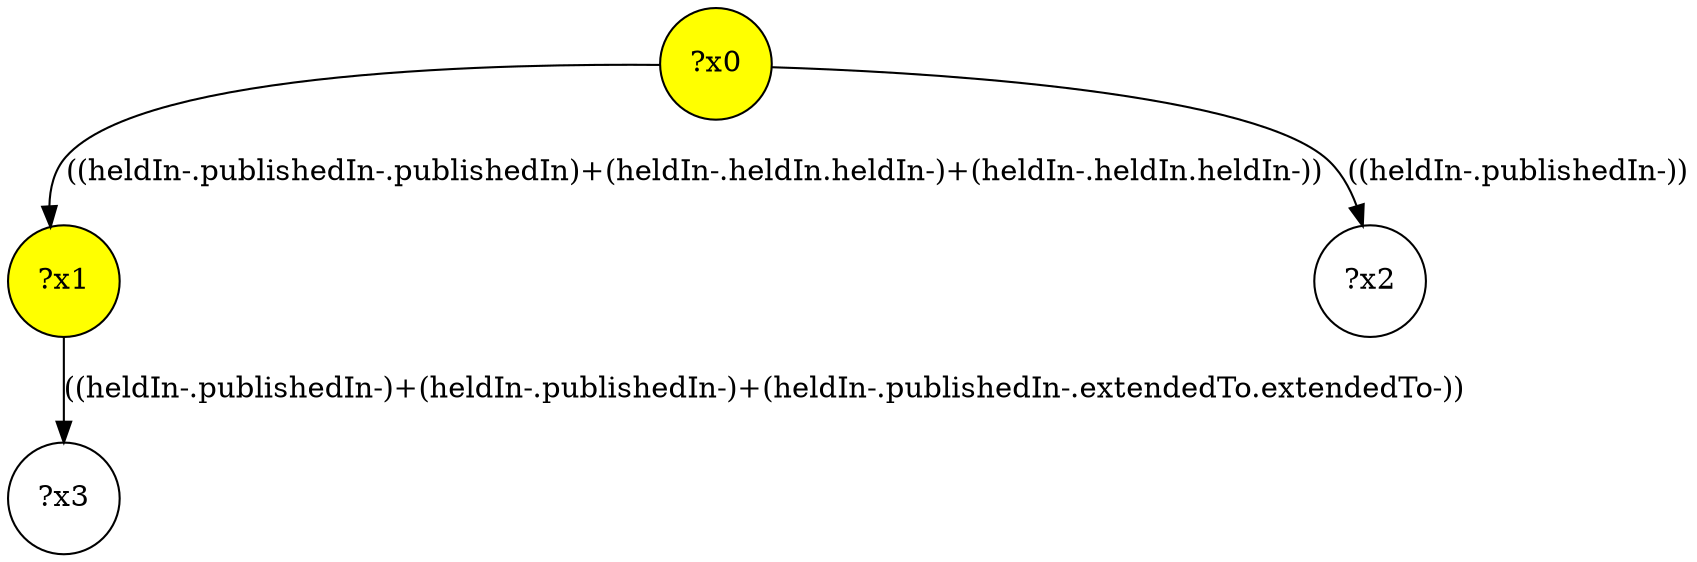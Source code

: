 digraph g {
	x0 [fillcolor="yellow", style="filled," shape=circle, label="?x0"];
	x1 [fillcolor="yellow", style="filled," shape=circle, label="?x1"];
	x0 -> x1 [label="((heldIn-.publishedIn-.publishedIn)+(heldIn-.heldIn.heldIn-)+(heldIn-.heldIn.heldIn-))"];
	x2 [shape=circle, label="?x2"];
	x0 -> x2 [label="((heldIn-.publishedIn-))"];
	x3 [shape=circle, label="?x3"];
	x1 -> x3 [label="((heldIn-.publishedIn-)+(heldIn-.publishedIn-)+(heldIn-.publishedIn-.extendedTo.extendedTo-))"];
}
